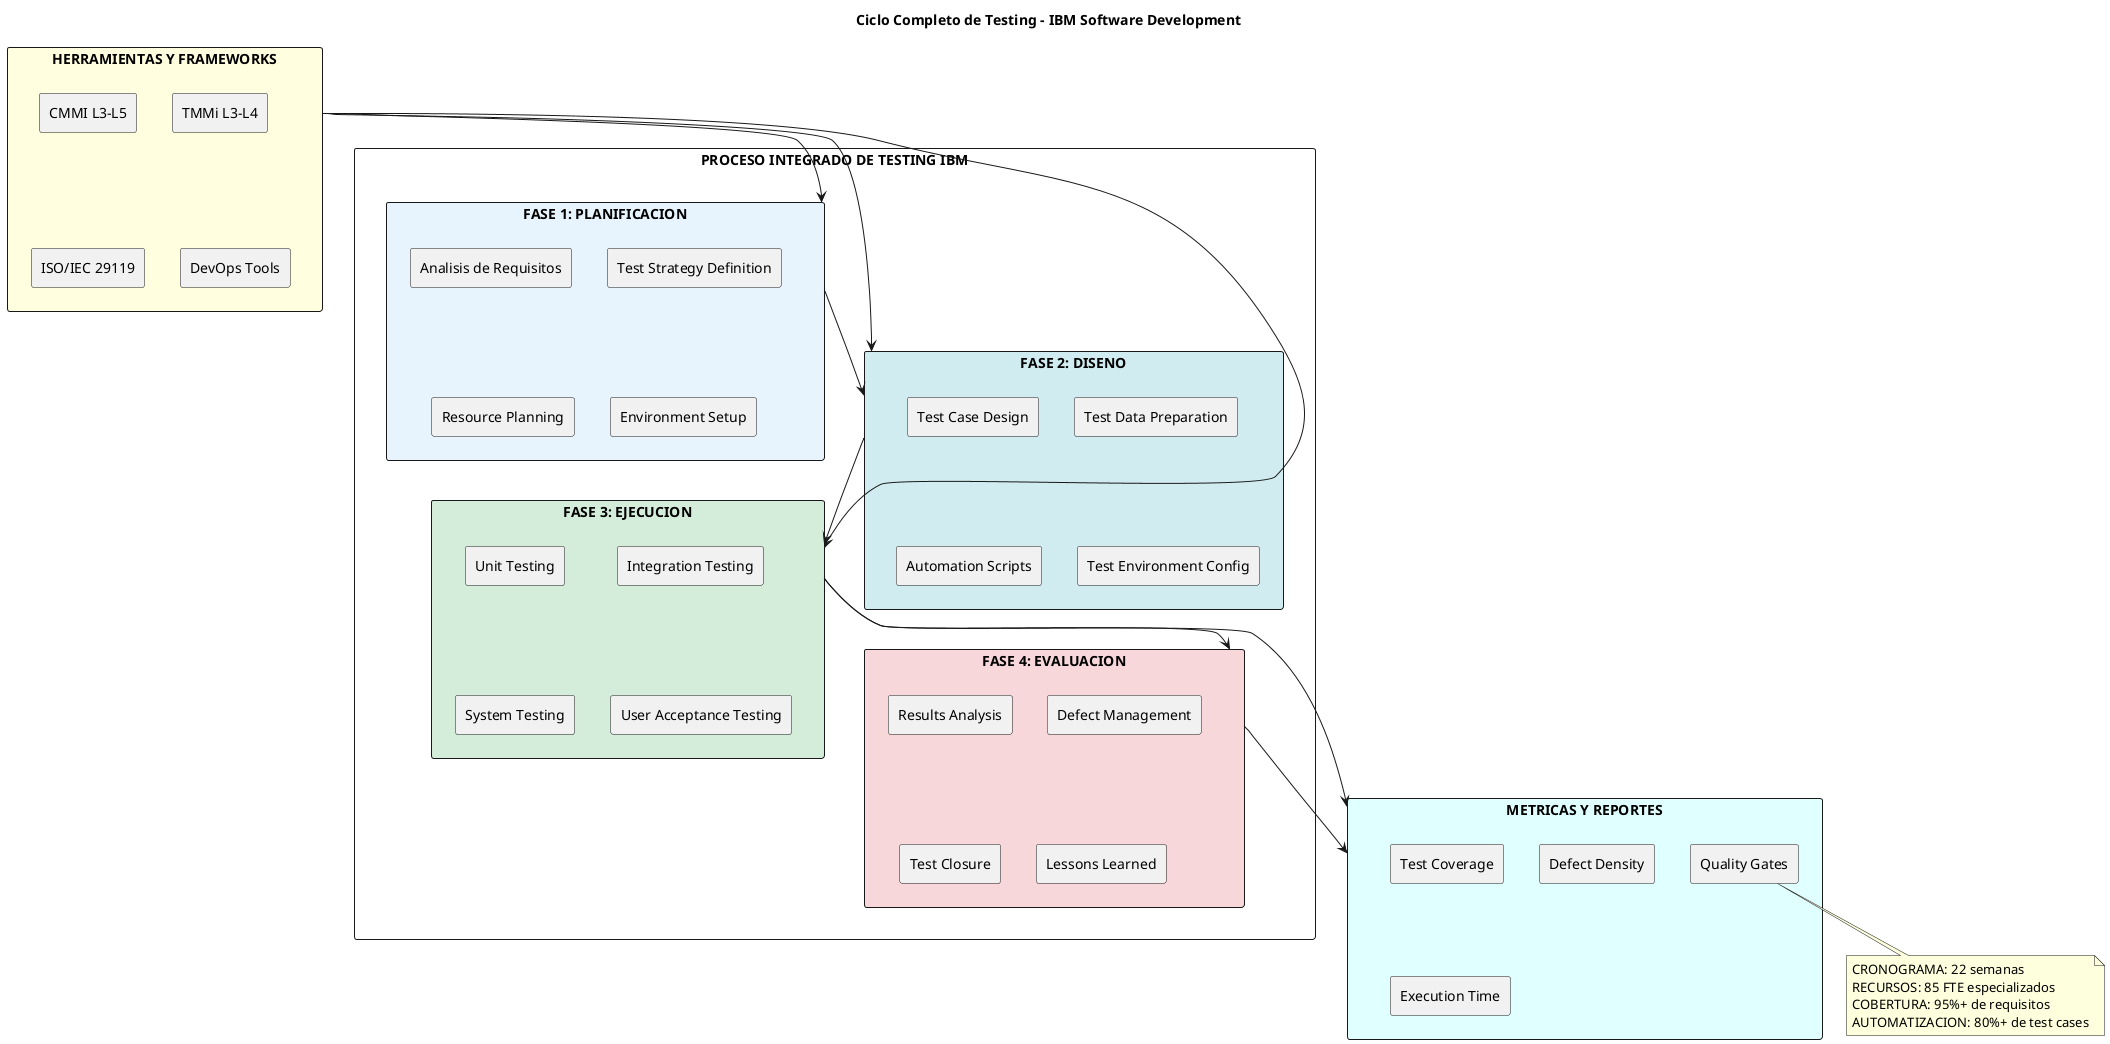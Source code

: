 @startuml diagrama-ciclo-completo-testing-ibm
title Ciclo Completo de Testing - IBM Software Development

rectangle "PROCESO INTEGRADO DE TESTING IBM" {
    
    rectangle "FASE 1: PLANIFICACION" #E8F4FD {
        rectangle "Analisis de Requisitos"
        rectangle "Test Strategy Definition"
        rectangle "Resource Planning"
        rectangle "Environment Setup"
    }
    
    rectangle "FASE 2: DISENO" #D1ECF1 {
        rectangle "Test Case Design"
        rectangle "Test Data Preparation"
        rectangle "Automation Scripts"
        rectangle "Test Environment Config"
    }
    
    rectangle "FASE 3: EJECUCION" #D4EDDA {
        rectangle "Unit Testing"
        rectangle "Integration Testing"
        rectangle "System Testing"
        rectangle "User Acceptance Testing"
    }
    
    rectangle "FASE 4: EVALUACION" #F8D7DA {
        rectangle "Results Analysis"
        rectangle "Defect Management"
        rectangle "Test Closure"
        rectangle "Lessons Learned"
    }
}

rectangle "HERRAMIENTAS Y FRAMEWORKS" #LightYellow {
    rectangle "CMMI L3-L5"
    rectangle "TMMi L3-L4"
    rectangle "ISO/IEC 29119"
    rectangle "DevOps Tools"
}

rectangle "METRICAS Y REPORTES" #LightCyan {
    rectangle "Test Coverage"
    rectangle "Defect Density"
    rectangle "Execution Time"
    rectangle "Quality Gates"
}

"FASE 1: PLANIFICACION" --> "FASE 2: DISENO"
"FASE 2: DISENO" --> "FASE 3: EJECUCION"
"FASE 3: EJECUCION" --> "FASE 4: EVALUACION"

"HERRAMIENTAS Y FRAMEWORKS" --> "FASE 1: PLANIFICACION"
"HERRAMIENTAS Y FRAMEWORKS" --> "FASE 2: DISENO"
"HERRAMIENTAS Y FRAMEWORKS" --> "FASE 3: EJECUCION"

"FASE 3: EJECUCION" --> "METRICAS Y REPORTES"
"FASE 4: EVALUACION" --> "METRICAS Y REPORTES"

note bottom
CRONOGRAMA: 22 semanas
RECURSOS: 85 FTE especializados
COBERTURA: 95%+ de requisitos
AUTOMATIZACION: 80%+ de test cases
end note

@enduml